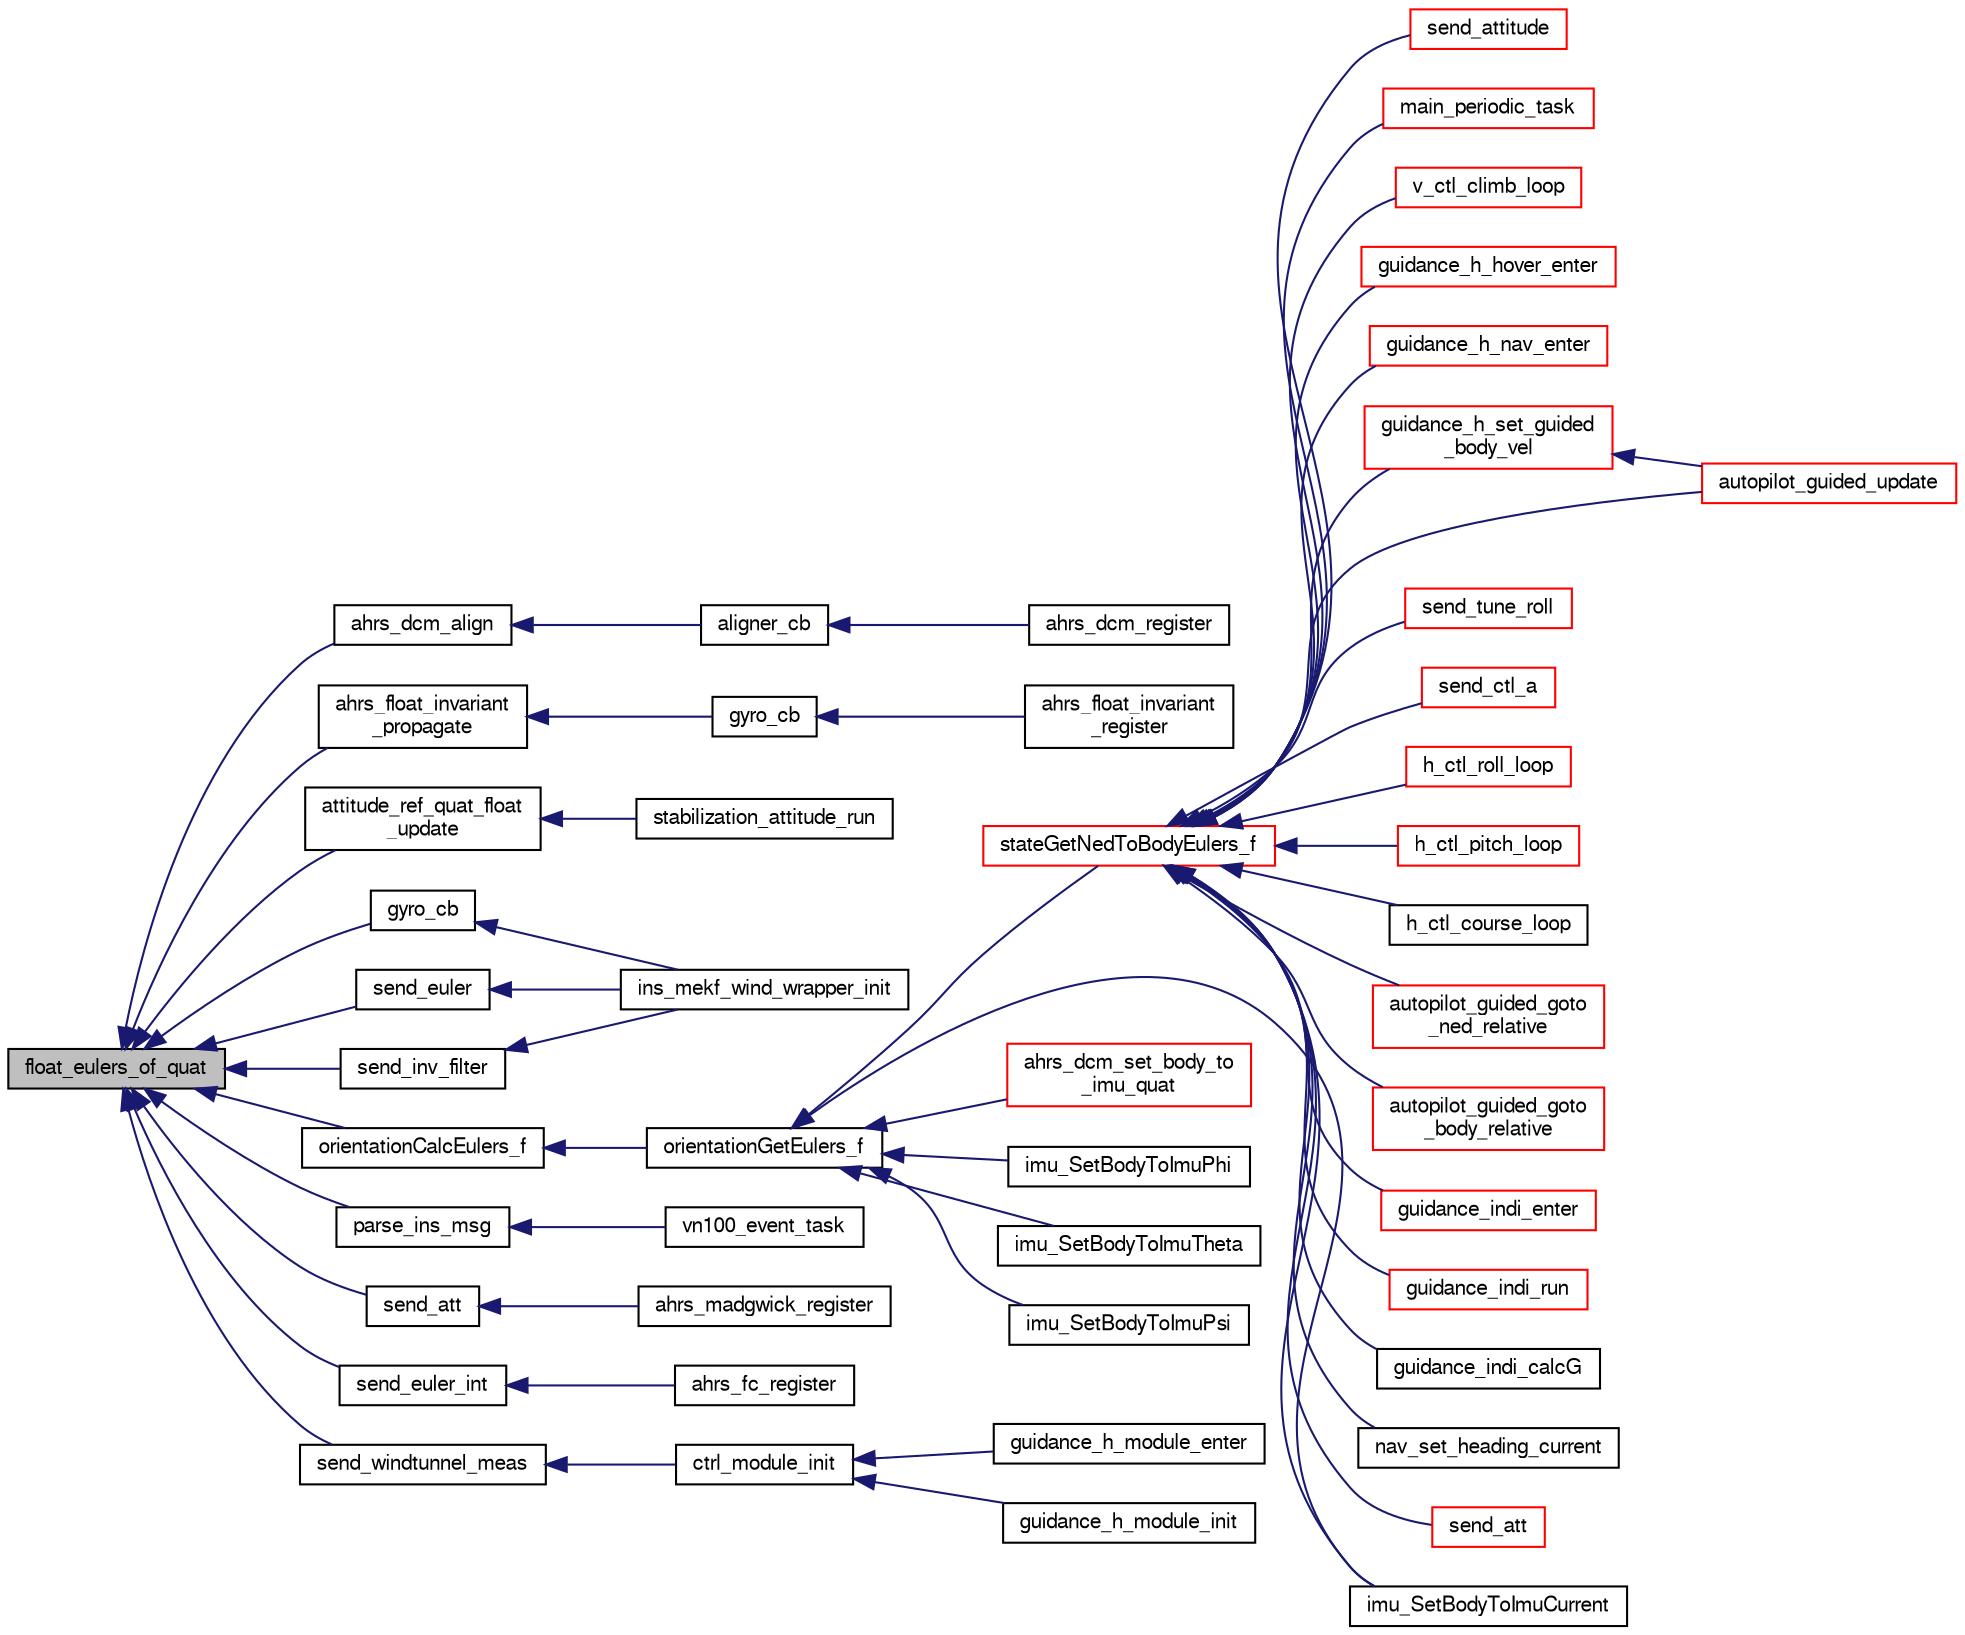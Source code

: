 digraph "float_eulers_of_quat"
{
  edge [fontname="FreeSans",fontsize="10",labelfontname="FreeSans",labelfontsize="10"];
  node [fontname="FreeSans",fontsize="10",shape=record];
  rankdir="LR";
  Node1 [label="float_eulers_of_quat",height=0.2,width=0.4,color="black", fillcolor="grey75", style="filled", fontcolor="black"];
  Node1 -> Node2 [dir="back",color="midnightblue",fontsize="10",style="solid",fontname="FreeSans"];
  Node2 [label="ahrs_dcm_align",height=0.2,width=0.4,color="black", fillcolor="white", style="filled",URL="$ahrs__float__dcm_8h.html#ac19ef4cf9dfcc61561addd93a8c41a5e"];
  Node2 -> Node3 [dir="back",color="midnightblue",fontsize="10",style="solid",fontname="FreeSans"];
  Node3 [label="aligner_cb",height=0.2,width=0.4,color="black", fillcolor="white", style="filled",URL="$ahrs__float__dcm__wrapper_8c.html#abb508f672663ab1485eae5b9e1799f21"];
  Node3 -> Node4 [dir="back",color="midnightblue",fontsize="10",style="solid",fontname="FreeSans"];
  Node4 [label="ahrs_dcm_register",height=0.2,width=0.4,color="black", fillcolor="white", style="filled",URL="$ahrs__float__dcm__wrapper_8h.html#a18235ffdb70868861d5424fe8c4bafa5"];
  Node1 -> Node5 [dir="back",color="midnightblue",fontsize="10",style="solid",fontname="FreeSans"];
  Node5 [label="ahrs_float_invariant\l_propagate",height=0.2,width=0.4,color="black", fillcolor="white", style="filled",URL="$ahrs__float__invariant_8h.html#ace7071aaa0f0096495824e48e2e240ff"];
  Node5 -> Node6 [dir="back",color="midnightblue",fontsize="10",style="solid",fontname="FreeSans"];
  Node6 [label="gyro_cb",height=0.2,width=0.4,color="black", fillcolor="white", style="filled",URL="$ahrs__float__invariant__wrapper_8c.html#a47e1ea35fdb43af72537c6c9f38b889d",tooltip="Call ahrs_float_invariant_propagate on new gyro measurements. "];
  Node6 -> Node7 [dir="back",color="midnightblue",fontsize="10",style="solid",fontname="FreeSans"];
  Node7 [label="ahrs_float_invariant\l_register",height=0.2,width=0.4,color="black", fillcolor="white", style="filled",URL="$ahrs__float__invariant__wrapper_8h.html#af929b6f9cb8695819d29bdacca1f24f0"];
  Node1 -> Node8 [dir="back",color="midnightblue",fontsize="10",style="solid",fontname="FreeSans"];
  Node8 [label="attitude_ref_quat_float\l_update",height=0.2,width=0.4,color="black", fillcolor="white", style="filled",URL="$stabilization__attitude__ref__quat__float_8h.html#a6246617981d4269af34291dafdd9f1e3"];
  Node8 -> Node9 [dir="back",color="midnightblue",fontsize="10",style="solid",fontname="FreeSans"];
  Node9 [label="stabilization_attitude_run",height=0.2,width=0.4,color="black", fillcolor="white", style="filled",URL="$stabilization__attitude__quat__float_8c.html#a18a45e70bf2fae908ece863a764f777b"];
  Node1 -> Node10 [dir="back",color="midnightblue",fontsize="10",style="solid",fontname="FreeSans"];
  Node10 [label="gyro_cb",height=0.2,width=0.4,color="black", fillcolor="white", style="filled",URL="$ins__mekf__wind__wrapper_8c.html#a47e1ea35fdb43af72537c6c9f38b889d",tooltip="Call ins_mekf_wind_propagate on new gyro measurements. "];
  Node10 -> Node11 [dir="back",color="midnightblue",fontsize="10",style="solid",fontname="FreeSans"];
  Node11 [label="ins_mekf_wind_wrapper_init",height=0.2,width=0.4,color="black", fillcolor="white", style="filled",URL="$ins__mekf__wind__wrapper_8h.html#a7b3c1fefc89ec1a4ff25484626a02deb",tooltip="Init function. "];
  Node1 -> Node12 [dir="back",color="midnightblue",fontsize="10",style="solid",fontname="FreeSans"];
  Node12 [label="orientationCalcEulers_f",height=0.2,width=0.4,color="black", fillcolor="white", style="filled",URL="$group__math__orientation__representation.html#ga8b8bf1c74adb971f399f0dd4f84d9388"];
  Node12 -> Node13 [dir="back",color="midnightblue",fontsize="10",style="solid",fontname="FreeSans"];
  Node13 [label="orientationGetEulers_f",height=0.2,width=0.4,color="black", fillcolor="white", style="filled",URL="$group__math__orientation__representation.html#gaaae3838d0b45682d48257d5dbfff3030",tooltip="Get vehicle body attitude euler angles (float). "];
  Node13 -> Node14 [dir="back",color="midnightblue",fontsize="10",style="solid",fontname="FreeSans"];
  Node14 [label="stateGetNedToBodyEulers_f",height=0.2,width=0.4,color="red", fillcolor="white", style="filled",URL="$group__state__attitude.html#ga9a5e6bac6e7d78e1b33430e73344615b",tooltip="Get vehicle body attitude euler angles (float). "];
  Node14 -> Node15 [dir="back",color="midnightblue",fontsize="10",style="solid",fontname="FreeSans"];
  Node15 [label="send_attitude",height=0.2,width=0.4,color="red", fillcolor="white", style="filled",URL="$autopilot_8c.html#a468116423cf6003ebcd0c632cd976c02"];
  Node14 -> Node16 [dir="back",color="midnightblue",fontsize="10",style="solid",fontname="FreeSans"];
  Node16 [label="main_periodic_task",height=0.2,width=0.4,color="red", fillcolor="white", style="filled",URL="$demo__ahrs__actuators_8c.html#a791eaf74023b4de8d10fbfe0de040ed8"];
  Node14 -> Node17 [dir="back",color="midnightblue",fontsize="10",style="solid",fontname="FreeSans"];
  Node17 [label="v_ctl_climb_loop",height=0.2,width=0.4,color="red", fillcolor="white", style="filled",URL="$guidance__common_8h.html#a38f0bbceda8812281fc650c2c1aac6c8",tooltip="Auto-throttle inner loop. "];
  Node14 -> Node18 [dir="back",color="midnightblue",fontsize="10",style="solid",fontname="FreeSans"];
  Node18 [label="guidance_h_hover_enter",height=0.2,width=0.4,color="red", fillcolor="white", style="filled",URL="$rotorcraft_2guidance_2guidance__h_8h.html#a32c1c61b5aa933b712fd75a1a9bdc162"];
  Node14 -> Node19 [dir="back",color="midnightblue",fontsize="10",style="solid",fontname="FreeSans"];
  Node19 [label="guidance_h_nav_enter",height=0.2,width=0.4,color="red", fillcolor="white", style="filled",URL="$rotorcraft_2guidance_2guidance__h_8h.html#aaecb10d1d18788c0de654dd479441b20"];
  Node14 -> Node20 [dir="back",color="midnightblue",fontsize="10",style="solid",fontname="FreeSans"];
  Node20 [label="guidance_h_set_guided\l_body_vel",height=0.2,width=0.4,color="red", fillcolor="white", style="filled",URL="$rotorcraft_2guidance_2guidance__h_8h.html#ae192e6147e70b8acc536020ece52714b",tooltip="Set body relative horizontal velocity setpoint in GUIDED mode. "];
  Node20 -> Node21 [dir="back",color="midnightblue",fontsize="10",style="solid",fontname="FreeSans"];
  Node21 [label="autopilot_guided_update",height=0.2,width=0.4,color="red", fillcolor="white", style="filled",URL="$autopilot__guided_8h.html#a07ce763874e77faf62f5c9506bdad43d",tooltip="Set guided setpoints using flag mask in GUIDED mode. "];
  Node14 -> Node22 [dir="back",color="midnightblue",fontsize="10",style="solid",fontname="FreeSans"];
  Node22 [label="send_tune_roll",height=0.2,width=0.4,color="red", fillcolor="white", style="filled",URL="$stabilization__adaptive_8c.html#a0c11799df47100d31f44a50bb3e16bce"];
  Node14 -> Node23 [dir="back",color="midnightblue",fontsize="10",style="solid",fontname="FreeSans"];
  Node23 [label="send_ctl_a",height=0.2,width=0.4,color="red", fillcolor="white", style="filled",URL="$stabilization__adaptive_8c.html#a3cc410a3b9183b93302a2a71906a6455"];
  Node14 -> Node24 [dir="back",color="midnightblue",fontsize="10",style="solid",fontname="FreeSans"];
  Node24 [label="h_ctl_roll_loop",height=0.2,width=0.4,color="red", fillcolor="white", style="filled",URL="$stabilization__adaptive_8c.html#a56e08c7c847634b91bec39dc929ade80"];
  Node14 -> Node25 [dir="back",color="midnightblue",fontsize="10",style="solid",fontname="FreeSans"];
  Node25 [label="h_ctl_pitch_loop",height=0.2,width=0.4,color="red", fillcolor="white", style="filled",URL="$stabilization__adaptive_8c.html#a10c9851e192217d5a4e7b6dc98e16c2d"];
  Node14 -> Node26 [dir="back",color="midnightblue",fontsize="10",style="solid",fontname="FreeSans"];
  Node26 [label="h_ctl_course_loop",height=0.2,width=0.4,color="black", fillcolor="white", style="filled",URL="$stabilization__attitude_8c.html#a02ae04f0f1bbe7588572e87e3dadb381"];
  Node14 -> Node27 [dir="back",color="midnightblue",fontsize="10",style="solid",fontname="FreeSans"];
  Node27 [label="autopilot_guided_goto\l_ned_relative",height=0.2,width=0.4,color="red", fillcolor="white", style="filled",URL="$autopilot__guided_8h.html#a32b83e461c091c64ffa38e4f08f6a312",tooltip="Set position and heading setpoints wrt. "];
  Node14 -> Node28 [dir="back",color="midnightblue",fontsize="10",style="solid",fontname="FreeSans"];
  Node28 [label="autopilot_guided_goto\l_body_relative",height=0.2,width=0.4,color="red", fillcolor="white", style="filled",URL="$autopilot__guided_8h.html#acb5ff8d624f7583075e58303f46b9890",tooltip="Set position and heading setpoints wrt. "];
  Node14 -> Node21 [dir="back",color="midnightblue",fontsize="10",style="solid",fontname="FreeSans"];
  Node14 -> Node29 [dir="back",color="midnightblue",fontsize="10",style="solid",fontname="FreeSans"];
  Node29 [label="guidance_indi_enter",height=0.2,width=0.4,color="red", fillcolor="white", style="filled",URL="$guidance__indi__hybrid_8h.html#a638dd6a545987ce3e0a8c8cef1e3481c",tooltip="Call upon entering indi guidance. "];
  Node14 -> Node30 [dir="back",color="midnightblue",fontsize="10",style="solid",fontname="FreeSans"];
  Node30 [label="guidance_indi_run",height=0.2,width=0.4,color="red", fillcolor="white", style="filled",URL="$guidance__indi__hybrid_8h.html#afa3b5095f6b5beadbb8662d3b3519bc9"];
  Node14 -> Node31 [dir="back",color="midnightblue",fontsize="10",style="solid",fontname="FreeSans"];
  Node31 [label="guidance_indi_calcG",height=0.2,width=0.4,color="black", fillcolor="white", style="filled",URL="$guidance__indi_8c.html#a600398d034a7f118b5f97390c6c0c333"];
  Node14 -> Node32 [dir="back",color="midnightblue",fontsize="10",style="solid",fontname="FreeSans"];
  Node32 [label="nav_set_heading_current",height=0.2,width=0.4,color="black", fillcolor="white", style="filled",URL="$rover_2navigation_8c.html#a206d573ce2ca1d37d70cbe4febdd99b3",tooltip="Set heading to the current yaw angle. "];
  Node14 -> Node33 [dir="back",color="midnightblue",fontsize="10",style="solid",fontname="FreeSans"];
  Node33 [label="send_att",height=0.2,width=0.4,color="red", fillcolor="white", style="filled",URL="$stabilization__attitude__euler__float_8c.html#ae9244e1c3c685a32cc7ac97134ea6f6d"];
  Node14 -> Node34 [dir="back",color="midnightblue",fontsize="10",style="solid",fontname="FreeSans"];
  Node34 [label="imu_SetBodyToImuCurrent",height=0.2,width=0.4,color="black", fillcolor="white", style="filled",URL="$imu_8h.html#a931916ce562dfa28e02e0a6001dddc43"];
  Node13 -> Node35 [dir="back",color="midnightblue",fontsize="10",style="solid",fontname="FreeSans"];
  Node35 [label="ahrs_dcm_set_body_to\l_imu_quat",height=0.2,width=0.4,color="red", fillcolor="white", style="filled",URL="$ahrs__float__dcm_8h.html#afe8393fd937ef9065e871dc5623510f2"];
  Node13 -> Node36 [dir="back",color="midnightblue",fontsize="10",style="solid",fontname="FreeSans"];
  Node36 [label="imu_SetBodyToImuPhi",height=0.2,width=0.4,color="black", fillcolor="white", style="filled",URL="$imu_8h.html#ac50fba336ca2c337f240bab0db44f64e"];
  Node13 -> Node37 [dir="back",color="midnightblue",fontsize="10",style="solid",fontname="FreeSans"];
  Node37 [label="imu_SetBodyToImuTheta",height=0.2,width=0.4,color="black", fillcolor="white", style="filled",URL="$imu_8h.html#a3e25b56c5719a23e494568696083459e"];
  Node13 -> Node38 [dir="back",color="midnightblue",fontsize="10",style="solid",fontname="FreeSans"];
  Node38 [label="imu_SetBodyToImuPsi",height=0.2,width=0.4,color="black", fillcolor="white", style="filled",URL="$imu_8h.html#a88ec31da12a499ee7b47fe11b4ccfa4e"];
  Node13 -> Node34 [dir="back",color="midnightblue",fontsize="10",style="solid",fontname="FreeSans"];
  Node1 -> Node39 [dir="back",color="midnightblue",fontsize="10",style="solid",fontname="FreeSans"];
  Node39 [label="parse_ins_msg",height=0.2,width=0.4,color="black", fillcolor="white", style="filled",URL="$ins__vn100_8c.html#a9ea3d2bf0a03b37852747429c24bee61"];
  Node39 -> Node40 [dir="back",color="midnightblue",fontsize="10",style="solid",fontname="FreeSans"];
  Node40 [label="vn100_event_task",height=0.2,width=0.4,color="black", fillcolor="white", style="filled",URL="$ins__vn100_8h.html#a579de7597d4a8e23e8577ca9745c385d"];
  Node1 -> Node41 [dir="back",color="midnightblue",fontsize="10",style="solid",fontname="FreeSans"];
  Node41 [label="send_att",height=0.2,width=0.4,color="black", fillcolor="white", style="filled",URL="$ahrs__madgwick__wrapper_8c.html#ae9244e1c3c685a32cc7ac97134ea6f6d"];
  Node41 -> Node42 [dir="back",color="midnightblue",fontsize="10",style="solid",fontname="FreeSans"];
  Node42 [label="ahrs_madgwick_register",height=0.2,width=0.4,color="black", fillcolor="white", style="filled",URL="$ahrs__madgwick__wrapper_8h.html#aba61b0738249ab4a910d0b8b9c56a897"];
  Node1 -> Node43 [dir="back",color="midnightblue",fontsize="10",style="solid",fontname="FreeSans"];
  Node43 [label="send_euler",height=0.2,width=0.4,color="black", fillcolor="white", style="filled",URL="$ins__mekf__wind__wrapper_8c.html#abcc3fa84d1a2a749aed66a3ebd79ea54",tooltip="logging functions "];
  Node43 -> Node11 [dir="back",color="midnightblue",fontsize="10",style="solid",fontname="FreeSans"];
  Node1 -> Node44 [dir="back",color="midnightblue",fontsize="10",style="solid",fontname="FreeSans"];
  Node44 [label="send_euler_int",height=0.2,width=0.4,color="black", fillcolor="white", style="filled",URL="$ahrs__float__cmpl__wrapper_8c.html#aaa9860c134b8f393c70b5c0f9ac9543a"];
  Node44 -> Node45 [dir="back",color="midnightblue",fontsize="10",style="solid",fontname="FreeSans"];
  Node45 [label="ahrs_fc_register",height=0.2,width=0.4,color="black", fillcolor="white", style="filled",URL="$ahrs__float__cmpl__wrapper_8h.html#aa47cd2e2f95362dd732bac1f275344e0"];
  Node1 -> Node46 [dir="back",color="midnightblue",fontsize="10",style="solid",fontname="FreeSans"];
  Node46 [label="send_inv_filter",height=0.2,width=0.4,color="black", fillcolor="white", style="filled",URL="$ins__mekf__wind__wrapper_8c.html#a13fc1b4c93e8bcbc055c5a147129a03d"];
  Node46 -> Node11 [dir="back",color="midnightblue",fontsize="10",style="solid",fontname="FreeSans"];
  Node1 -> Node47 [dir="back",color="midnightblue",fontsize="10",style="solid",fontname="FreeSans"];
  Node47 [label="send_windtunnel_meas",height=0.2,width=0.4,color="black", fillcolor="white", style="filled",URL="$ctrl__windtunnel_8c.html#a1cab972d3006ddc369bf0e770a37418a"];
  Node47 -> Node48 [dir="back",color="midnightblue",fontsize="10",style="solid",fontname="FreeSans"];
  Node48 [label="ctrl_module_init",height=0.2,width=0.4,color="black", fillcolor="white", style="filled",URL="$ctrl__windtunnel_8c.html#a2a7323cb20a25d04675e7029725d0f06"];
  Node48 -> Node49 [dir="back",color="midnightblue",fontsize="10",style="solid",fontname="FreeSans"];
  Node49 [label="guidance_h_module_enter",height=0.2,width=0.4,color="black", fillcolor="white", style="filled",URL="$ctrl__windtunnel_8c.html#af0a3b4e238d064326406719e8244e92d"];
  Node48 -> Node50 [dir="back",color="midnightblue",fontsize="10",style="solid",fontname="FreeSans"];
  Node50 [label="guidance_h_module_init",height=0.2,width=0.4,color="black", fillcolor="white", style="filled",URL="$ctrl__windtunnel_8c.html#ab39ce31e4173de7b9aefa839324ec9a2"];
}
